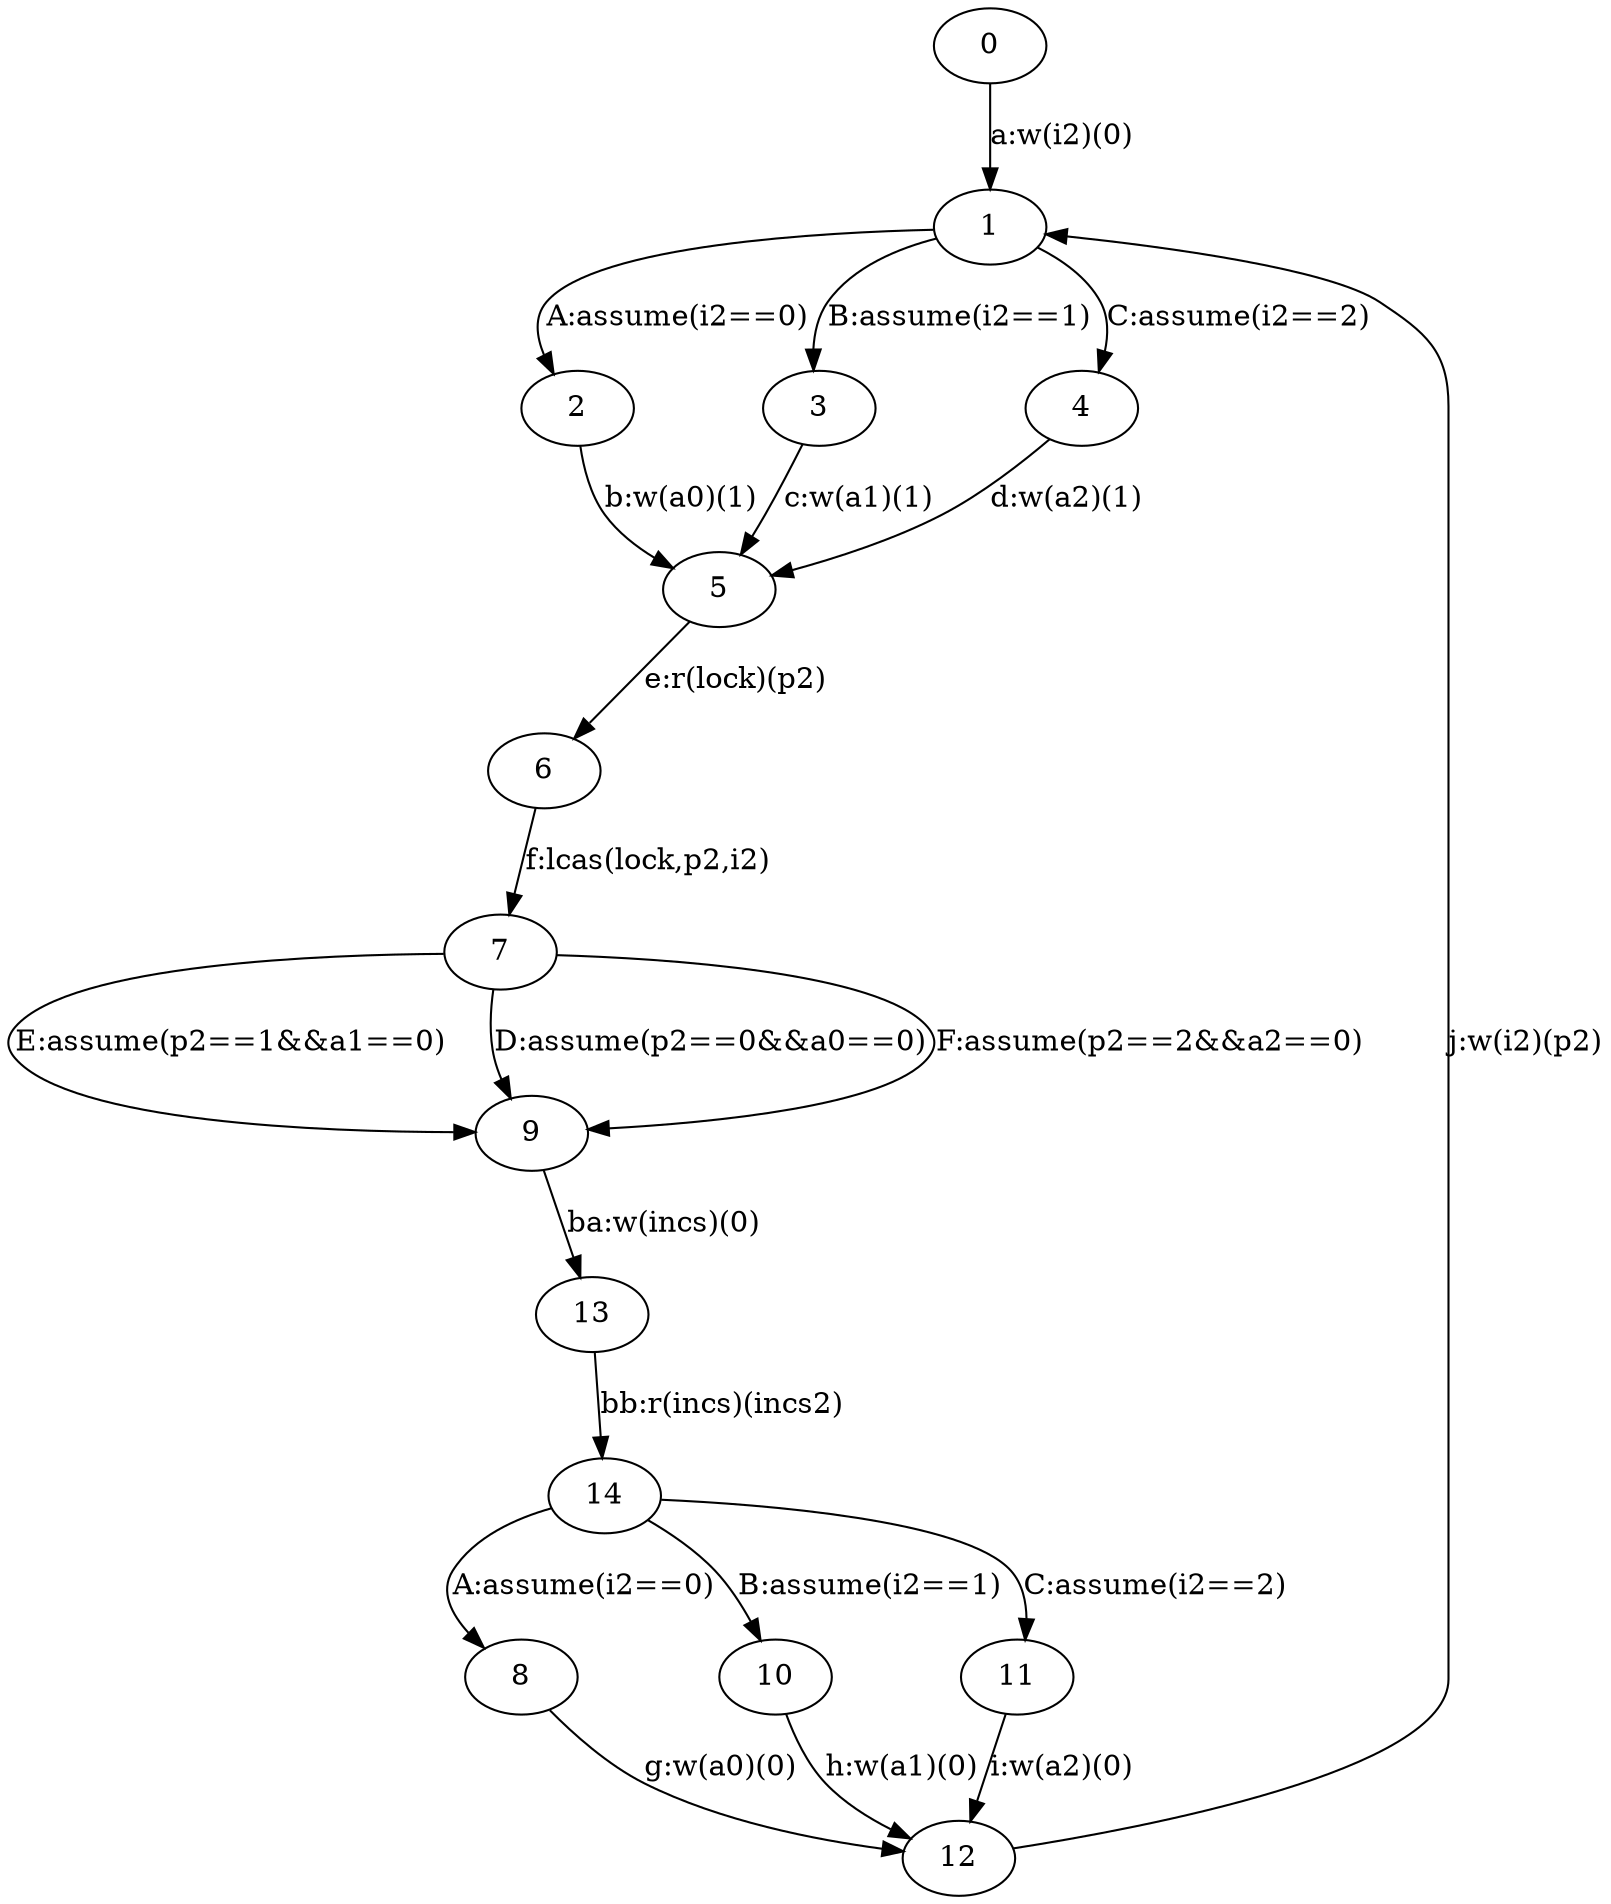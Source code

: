 digraph "unnamed" {
"1" [
fixedsize="false"
label="1"
regular="false"
];
"2" [
fixedsize="false"
label="2"
regular="false"
];
"3" [
fixedsize="false"
label="3"
regular="false"
];
"4" [
fixedsize="false"
label="4"
regular="false"
];
"5" [
fixedsize="false"
label="5"
regular="false"
];
"6" [
fixedsize="false"
label="6"
regular="false"
];
"7" [
fixedsize="false"
label="7"
regular="false"
];
"8" [
fixedsize="false"
label="8"
regular="false"
];
"1" -> "2" [
constraint="true"
decorate="false"
label="A:assume(i2==0)"
labelfloat="false"
];
"1" -> "3" [
constraint="true"
decorate="false"
label="B:assume(i2==1)"
labelfloat="false"
];
"1" -> "4" [
constraint="true"
decorate="false"
label="C:assume(i2==2)"
labelfloat="false"
];
"2" -> "5" [
constraint="true"
decorate="false"
label="b:w(a0)(1)"
labelfloat="false"
];
"3" -> "5" [
constraint="true"
decorate="false"
label="c:w(a1)(1)"
labelfloat="false"
];
"4" -> "5" [
constraint="true"
decorate="false"
label="d:w(a2)(1)"
labelfloat="false"
];
"5" -> "6" [
constraint="true"
decorate="false"
label="e:r(lock)(p2)"
labelfloat="false"
];
"6" -> "7" [
constraint="true"
decorate="false"
label="f:lcas(lock,p2,i2)"
labelfloat="false"
];
"8" [
fixedsize="false"
label="8"
regular="false"
];
"9" [
fixedsize="false"
label="9"
regular="false"
];
"10" [
fixedsize="false"
label="10"
regular="false"
];
"11" [
fixedsize="false"
label="11"
regular="false"
];
"7" -> "9" [
constraint="true"
decorate="false"
label="E:assume(p2==1&&a1==0)"
labelfloat="false"
];
"7" -> "9" [
constraint="true"
decorate="false"
label="D:assume(p2==0&&a0==0)"
labelfloat="false"
];
"7" -> "9" [
constraint="true"
decorate="false"
label="F:assume(p2==2&&a2==0)"
labelfloat="false"
];
"12" [
fixedsize="false"
label="12"
regular="false"
];
"8" -> "12" [
constraint="true"
decorate="false"
label="g:w(a0)(0)"
labelfloat="false"
];
"10" -> "12" [
constraint="true"
decorate="false"
label="h:w(a1)(0)"
labelfloat="false"
];
"11" -> "12" [
constraint="true"
decorate="false"
label="i:w(a2)(0)"
labelfloat="false"
];
"12" -> "1" [
constraint="true"
decorate="false"
label="j:w(i2)(p2)"
labelfloat="false"
];
"0" [
fixedsize="false"
label="0"
regular="false"
];
"0" -> "1" [
constraint="true"
decorate="false"
label="a:w(i2)(0)"
labelfloat="false"
];
"13" [
fixedsize="false"
label="13"
regular="false"
];
"14" [
fixedsize="false"
label="14"
regular="false"
];
"9" -> "13" [
constraint="true"
decorate="false"
label="ba:w(incs)(0)"
labelfloat="false"
];
"13" -> "14" [
constraint="true"
decorate="false"
label="bb:r(incs)(incs2)"
labelfloat="false"
];
"14" -> "8" [
constraint="true"
decorate="false"
label="A:assume(i2==0)"
labelfloat="false"
];
"14" -> "10" [
constraint="true"
decorate="false"
label="B:assume(i2==1)"
labelfloat="false"
];
"14" -> "11" [
constraint="true"
decorate="false"
label="C:assume(i2==2)"
labelfloat="false"
];
}
